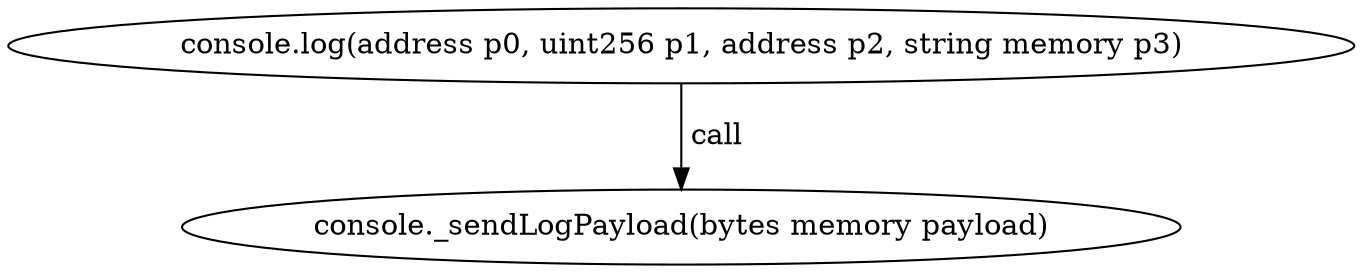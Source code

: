 digraph "" {
	graph [bb="0,0,537.01,124.8"];
	node [label="\N"];
	"console.log(address p0, uint256 p1, address p2, string memory p3)"	 [height=0.5,
		pos="268.5,106.8",
		width=7.4584];
	"console._sendLogPayload(bytes memory payload)"	 [height=0.5,
		pos="268.5,18",
		width=5.7372];
	"console.log(address p0, uint256 p1, address p2, string memory p3)" -> "console._sendLogPayload(bytes memory payload)" [key=call,
	label=" call",
	lp="280.36,62.4",
	pos="e,268.5,36.072 268.5,88.401 268.5,76.295 268.5,60.208 268.5,46.467"];
}
digraph "" {
	graph [bb="0,0,537.01,124.8"];
	node [label="\N"];
	"console.log(address p0, uint256 p1, address p2, string memory p3)"	 [height=0.5,
		pos="268.5,106.8",
		width=7.4584];
	"console._sendLogPayload(bytes memory payload)"	 [height=0.5,
		pos="268.5,18",
		width=5.7372];
	"console.log(address p0, uint256 p1, address p2, string memory p3)" -> "console._sendLogPayload(bytes memory payload)" [key=call,
	label=" call",
	lp="280.36,62.4",
	pos="e,268.5,36.072 268.5,88.401 268.5,76.295 268.5,60.208 268.5,46.467"];
}
